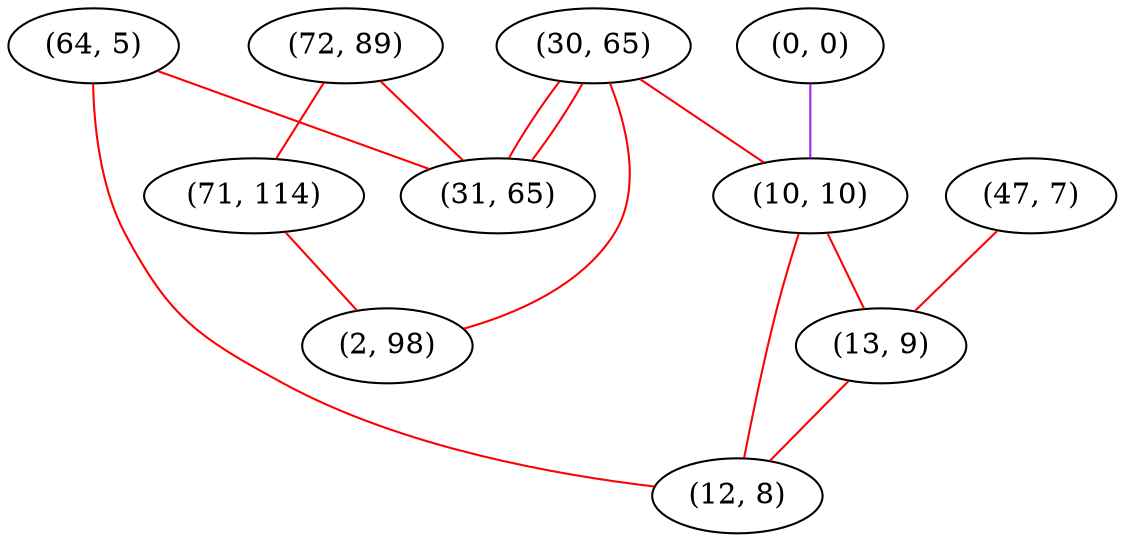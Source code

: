 graph "" {
"(72, 89)";
"(30, 65)";
"(0, 0)";
"(10, 10)";
"(71, 114)";
"(64, 5)";
"(47, 7)";
"(2, 98)";
"(13, 9)";
"(31, 65)";
"(12, 8)";
"(72, 89)" -- "(71, 114)"  [color=red, key=0, weight=1];
"(72, 89)" -- "(31, 65)"  [color=red, key=0, weight=1];
"(30, 65)" -- "(31, 65)"  [color=red, key=0, weight=1];
"(30, 65)" -- "(31, 65)"  [color=red, key=1, weight=1];
"(30, 65)" -- "(2, 98)"  [color=red, key=0, weight=1];
"(30, 65)" -- "(10, 10)"  [color=red, key=0, weight=1];
"(0, 0)" -- "(10, 10)"  [color=purple, key=0, weight=4];
"(10, 10)" -- "(13, 9)"  [color=red, key=0, weight=1];
"(10, 10)" -- "(12, 8)"  [color=red, key=0, weight=1];
"(71, 114)" -- "(2, 98)"  [color=red, key=0, weight=1];
"(64, 5)" -- "(31, 65)"  [color=red, key=0, weight=1];
"(64, 5)" -- "(12, 8)"  [color=red, key=0, weight=1];
"(47, 7)" -- "(13, 9)"  [color=red, key=0, weight=1];
"(13, 9)" -- "(12, 8)"  [color=red, key=0, weight=1];
}
